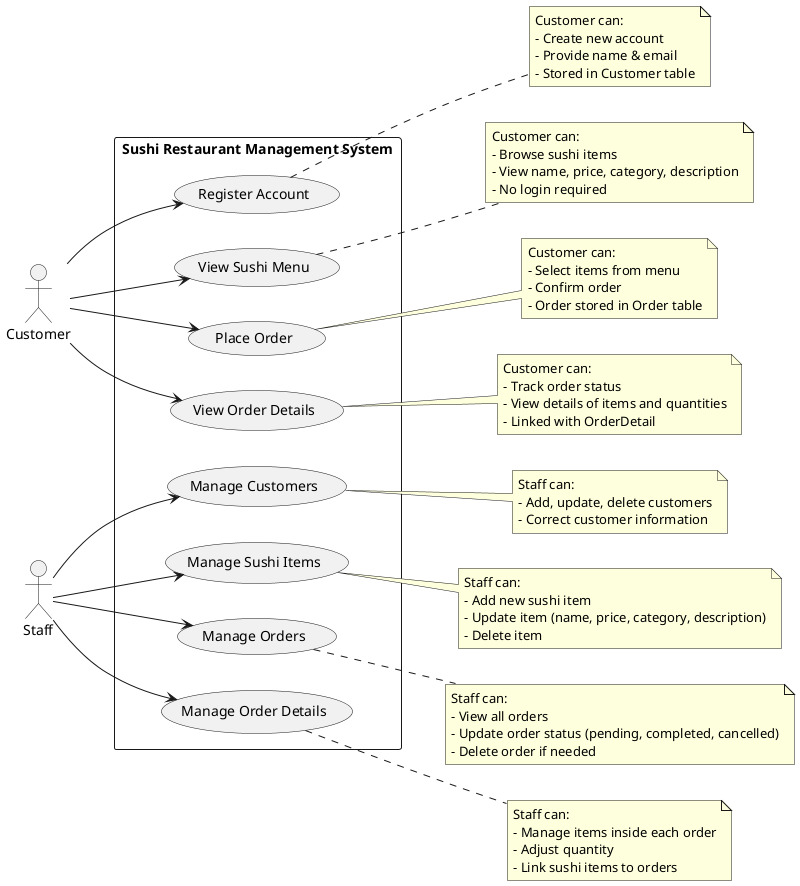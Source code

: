@startuml UseCase_SushiRestaurant

left to right direction
actor "Customer" as C
actor "Staff" as S

rectangle "Sushi Restaurant Management System" {

  (Register Account) as UC1
  (View Sushi Menu) as UC2
  (Place Order) as UC3
  (View Order Details) as UC4

  (Manage Customers) as UC5
  (Manage Sushi Items) as UC6
  (Manage Orders) as UC7
  (Manage Order Details) as UC8
}

C --> UC1
C --> UC2
C --> UC3
C --> UC4

S --> UC5
S --> UC6
S --> UC7
S --> UC8

note right of UC1
  Customer can:
  - Create new account
  - Provide name & email
  - Stored in Customer table
end note

note right of UC2
  Customer can:
  - Browse sushi items
  - View name, price, category, description
  - No login required
end note

note right of UC3
  Customer can:
  - Select items from menu
  - Confirm order
  - Order stored in Order table
end note

note right of UC4
  Customer can:
  - Track order status
  - View details of items and quantities
  - Linked with OrderDetail
end note

note right of UC5
  Staff can:
  - Add, update, delete customers
  - Correct customer information
end note

note right of UC6
  Staff can:
  - Add new sushi item
  - Update item (name, price, category, description)
  - Delete item
end note

note right of UC7
  Staff can:
  - View all orders
  - Update order status (pending, completed, cancelled)
  - Delete order if needed
end note

note right of UC8
  Staff can:
  - Manage items inside each order
  - Adjust quantity
  - Link sushi items to orders
end note

@enduml